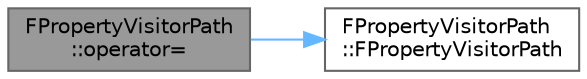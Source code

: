 digraph "FPropertyVisitorPath::operator="
{
 // INTERACTIVE_SVG=YES
 // LATEX_PDF_SIZE
  bgcolor="transparent";
  edge [fontname=Helvetica,fontsize=10,labelfontname=Helvetica,labelfontsize=10];
  node [fontname=Helvetica,fontsize=10,shape=box,height=0.2,width=0.4];
  rankdir="LR";
  Node1 [id="Node000001",label="FPropertyVisitorPath\l::operator=",height=0.2,width=0.4,color="gray40", fillcolor="grey60", style="filled", fontcolor="black",tooltip=" "];
  Node1 -> Node2 [id="edge1_Node000001_Node000002",color="steelblue1",style="solid",tooltip=" "];
  Node2 [id="Node000002",label="FPropertyVisitorPath\l::FPropertyVisitorPath",height=0.2,width=0.4,color="grey40", fillcolor="white", style="filled",URL="$d0/d9e/structFPropertyVisitorPath.html#aeae75aebb3a326e739c45f279b51e256",tooltip=" "];
}
